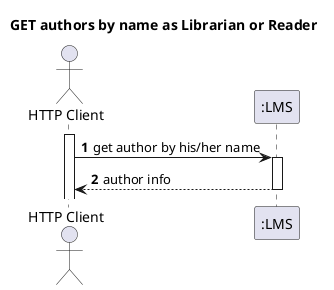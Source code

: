 @startuml
'https://plantuml.com/sequence-diagram
autoactivate on
autonumber

title GET authors by name as Librarian or Reader

actor "HTTP Client" as User
participant ":LMS" as Rest

activate User

User -> Rest: get author by his/her name
Rest --> User: author info


@enduml